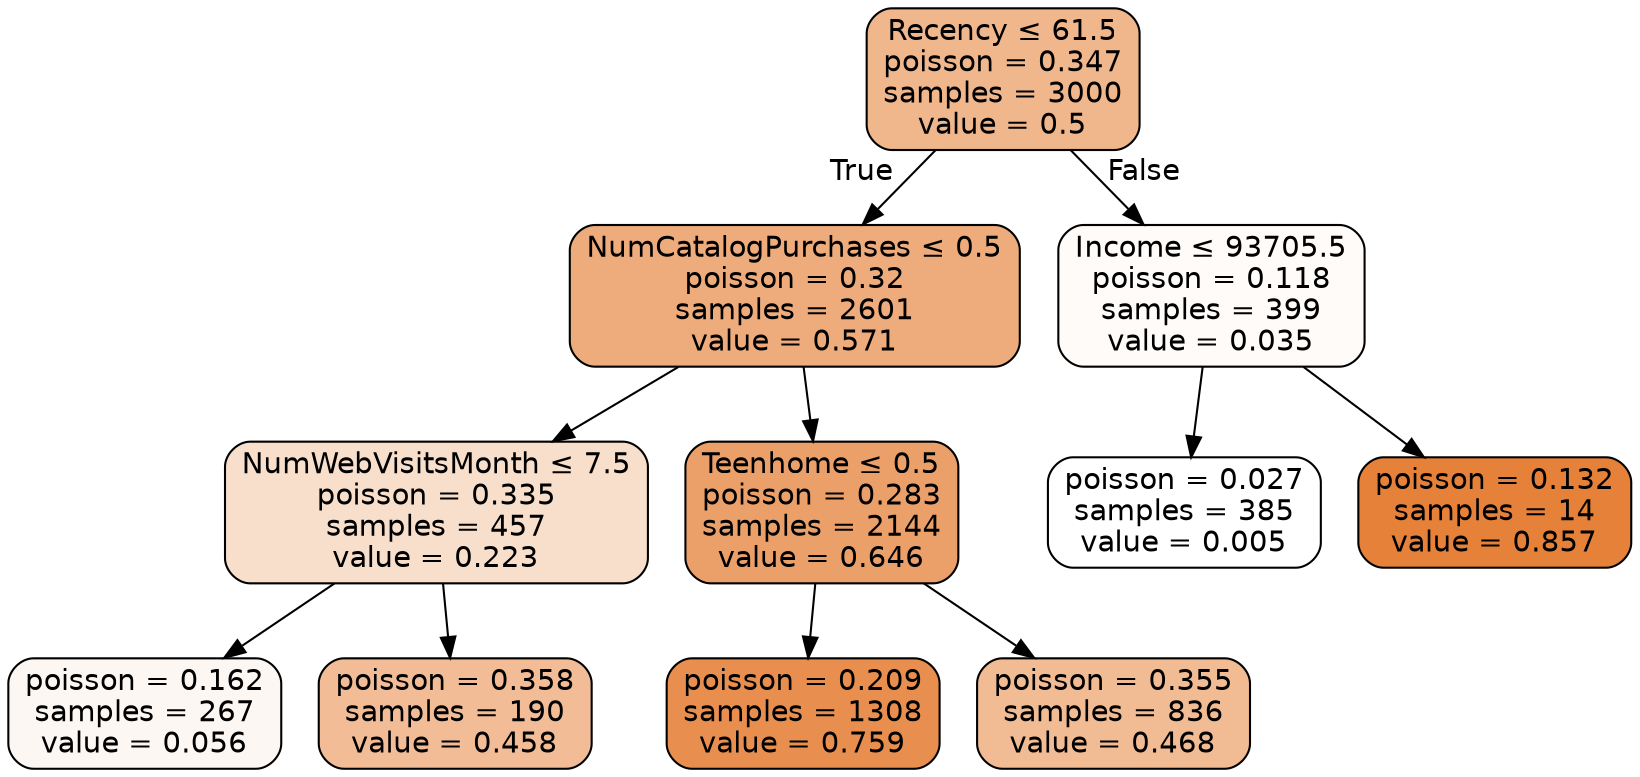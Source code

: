 digraph Tree {
node [shape=box, style="filled, rounded", color="black", fontname="helvetica"] ;
edge [fontname="helvetica"] ;
0 [label=<Recency &le; 61.5<br/>poisson = 0.347<br/>samples = 3000<br/>value = 0.5>, fillcolor="#f0b68c"] ;
1 [label=<NumCatalogPurchases &le; 0.5<br/>poisson = 0.32<br/>samples = 2601<br/>value = 0.571>, fillcolor="#eeab7b"] ;
0 -> 1 [labeldistance=2.5, labelangle=45, headlabel="True"] ;
2 [label=<NumWebVisitsMonth &le; 7.5<br/>poisson = 0.335<br/>samples = 457<br/>value = 0.223>, fillcolor="#f8dfcc"] ;
1 -> 2 ;
3 [label=<poisson = 0.162<br/>samples = 267<br/>value = 0.056>, fillcolor="#fdf7f3"] ;
2 -> 3 ;
4 [label=<poisson = 0.358<br/>samples = 190<br/>value = 0.458>, fillcolor="#f1bc96"] ;
2 -> 4 ;
5 [label=<Teenhome &le; 0.5<br/>poisson = 0.283<br/>samples = 2144<br/>value = 0.646>, fillcolor="#eba06a"] ;
1 -> 5 ;
6 [label=<poisson = 0.209<br/>samples = 1308<br/>value = 0.759>, fillcolor="#e88f50"] ;
5 -> 6 ;
7 [label=<poisson = 0.355<br/>samples = 836<br/>value = 0.468>, fillcolor="#f1bb94"] ;
5 -> 7 ;
8 [label=<Income &le; 93705.5<br/>poisson = 0.118<br/>samples = 399<br/>value = 0.035>, fillcolor="#fefbf8"] ;
0 -> 8 [labeldistance=2.5, labelangle=-45, headlabel="False"] ;
9 [label=<poisson = 0.027<br/>samples = 385<br/>value = 0.005>, fillcolor="#ffffff"] ;
8 -> 9 ;
10 [label=<poisson = 0.132<br/>samples = 14<br/>value = 0.857>, fillcolor="#e58139"] ;
8 -> 10 ;
}